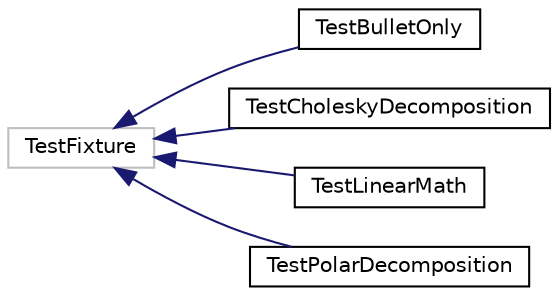 digraph "Graphical Class Hierarchy"
{
  edge [fontname="Helvetica",fontsize="10",labelfontname="Helvetica",labelfontsize="10"];
  node [fontname="Helvetica",fontsize="10",shape=record];
  rankdir="LR";
  Node1 [label="TestFixture",height=0.2,width=0.4,color="grey75", fillcolor="white", style="filled"];
  Node1 -> Node2 [dir="back",color="midnightblue",fontsize="10",style="solid",fontname="Helvetica"];
  Node2 [label="TestBulletOnly",height=0.2,width=0.4,color="black", fillcolor="white", style="filled",URL="$class_test_bullet_only.html"];
  Node1 -> Node3 [dir="back",color="midnightblue",fontsize="10",style="solid",fontname="Helvetica"];
  Node3 [label="TestCholeskyDecomposition",height=0.2,width=0.4,color="black", fillcolor="white", style="filled",URL="$class_test_cholesky_decomposition.html"];
  Node1 -> Node4 [dir="back",color="midnightblue",fontsize="10",style="solid",fontname="Helvetica"];
  Node4 [label="TestLinearMath",height=0.2,width=0.4,color="black", fillcolor="white", style="filled",URL="$class_test_linear_math.html"];
  Node1 -> Node5 [dir="back",color="midnightblue",fontsize="10",style="solid",fontname="Helvetica"];
  Node5 [label="TestPolarDecomposition",height=0.2,width=0.4,color="black", fillcolor="white", style="filled",URL="$class_test_polar_decomposition.html"];
}
